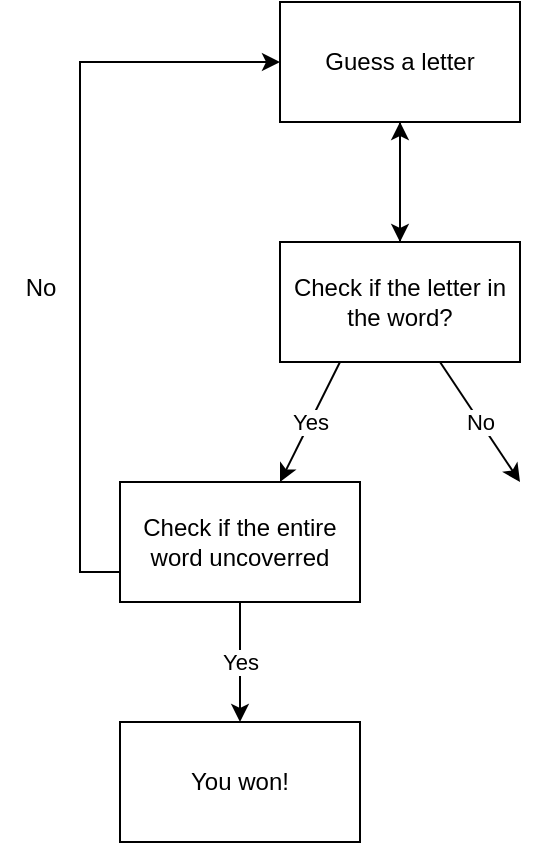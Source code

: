<mxfile version="22.1.11" type="github">
  <diagram name="Page-1" id="UwA9kkwzvts-CEnSy01a">
    <mxGraphModel dx="792" dy="744" grid="1" gridSize="10" guides="1" tooltips="1" connect="1" arrows="1" fold="1" page="1" pageScale="1" pageWidth="850" pageHeight="1100" math="0" shadow="0">
      <root>
        <mxCell id="0" />
        <mxCell id="1" parent="0" />
        <mxCell id="Swpq0V5sXKugDDHcBO7T-1" value="Guess a letter" style="rounded=0;whiteSpace=wrap;html=1;" parent="1" vertex="1">
          <mxGeometry x="240" y="210" width="120" height="60" as="geometry" />
        </mxCell>
        <mxCell id="Swpq0V5sXKugDDHcBO7T-4" value="" style="endArrow=classic;html=1;rounded=0;exitX=0.5;exitY=1;exitDx=0;exitDy=0;" parent="1" source="Swpq0V5sXKugDDHcBO7T-1" edge="1">
          <mxGeometry relative="1" as="geometry">
            <mxPoint x="360" y="380" as="sourcePoint" />
            <mxPoint x="300" y="330" as="targetPoint" />
          </mxGeometry>
        </mxCell>
        <mxCell id="Swpq0V5sXKugDDHcBO7T-8" value="" style="edgeStyle=orthogonalEdgeStyle;rounded=0;orthogonalLoop=1;jettySize=auto;html=1;" parent="1" source="Swpq0V5sXKugDDHcBO7T-6" target="Swpq0V5sXKugDDHcBO7T-1" edge="1">
          <mxGeometry relative="1" as="geometry" />
        </mxCell>
        <mxCell id="Swpq0V5sXKugDDHcBO7T-6" value="Check if the letter in the word?" style="rounded=0;whiteSpace=wrap;html=1;" parent="1" vertex="1">
          <mxGeometry x="240" y="330" width="120" height="60" as="geometry" />
        </mxCell>
        <mxCell id="Swpq0V5sXKugDDHcBO7T-10" value="" style="endArrow=classic;html=1;rounded=0;exitX=0.25;exitY=1;exitDx=0;exitDy=0;" parent="1" source="Swpq0V5sXKugDDHcBO7T-6" edge="1">
          <mxGeometry relative="1" as="geometry">
            <mxPoint x="250" y="460" as="sourcePoint" />
            <mxPoint x="240" y="450" as="targetPoint" />
          </mxGeometry>
        </mxCell>
        <mxCell id="Swpq0V5sXKugDDHcBO7T-11" value="Yes&lt;br&gt;" style="edgeLabel;resizable=0;html=1;align=center;verticalAlign=middle;" parent="Swpq0V5sXKugDDHcBO7T-10" connectable="0" vertex="1">
          <mxGeometry relative="1" as="geometry" />
        </mxCell>
        <mxCell id="Swpq0V5sXKugDDHcBO7T-14" value="" style="endArrow=classic;html=1;rounded=0;exitX=0.25;exitY=1;exitDx=0;exitDy=0;" parent="1" edge="1">
          <mxGeometry relative="1" as="geometry">
            <mxPoint x="320" y="390" as="sourcePoint" />
            <mxPoint x="360" y="450" as="targetPoint" />
          </mxGeometry>
        </mxCell>
        <mxCell id="Swpq0V5sXKugDDHcBO7T-15" value="No&lt;br&gt;" style="edgeLabel;resizable=0;html=1;align=center;verticalAlign=middle;" parent="Swpq0V5sXKugDDHcBO7T-14" connectable="0" vertex="1">
          <mxGeometry relative="1" as="geometry" />
        </mxCell>
        <mxCell id="pGj__D-RnTbgJRV-CKXR-7" style="edgeStyle=orthogonalEdgeStyle;rounded=0;orthogonalLoop=1;jettySize=auto;html=1;exitX=0;exitY=0.75;exitDx=0;exitDy=0;entryX=0;entryY=0.5;entryDx=0;entryDy=0;" edge="1" parent="1" source="pGj__D-RnTbgJRV-CKXR-1" target="Swpq0V5sXKugDDHcBO7T-1">
          <mxGeometry relative="1" as="geometry" />
        </mxCell>
        <mxCell id="pGj__D-RnTbgJRV-CKXR-1" value="Check if the entire word uncoverred" style="rounded=0;whiteSpace=wrap;html=1;" vertex="1" parent="1">
          <mxGeometry x="160" y="450" width="120" height="60" as="geometry" />
        </mxCell>
        <mxCell id="pGj__D-RnTbgJRV-CKXR-2" value="" style="endArrow=classic;html=1;rounded=0;exitX=0.25;exitY=1;exitDx=0;exitDy=0;" edge="1" parent="1">
          <mxGeometry relative="1" as="geometry">
            <mxPoint x="220" y="510" as="sourcePoint" />
            <mxPoint x="220" y="570" as="targetPoint" />
          </mxGeometry>
        </mxCell>
        <mxCell id="pGj__D-RnTbgJRV-CKXR-3" value="Yes&lt;br&gt;" style="edgeLabel;resizable=0;html=1;align=center;verticalAlign=middle;" connectable="0" vertex="1" parent="pGj__D-RnTbgJRV-CKXR-2">
          <mxGeometry relative="1" as="geometry" />
        </mxCell>
        <mxCell id="pGj__D-RnTbgJRV-CKXR-4" value="You won!" style="rounded=0;whiteSpace=wrap;html=1;" vertex="1" parent="1">
          <mxGeometry x="160" y="570" width="120" height="60" as="geometry" />
        </mxCell>
        <mxCell id="pGj__D-RnTbgJRV-CKXR-8" value="No" style="text;html=1;align=center;verticalAlign=middle;resizable=0;points=[];autosize=1;strokeColor=none;fillColor=none;" vertex="1" parent="1">
          <mxGeometry x="100" y="338" width="40" height="30" as="geometry" />
        </mxCell>
      </root>
    </mxGraphModel>
  </diagram>
</mxfile>
